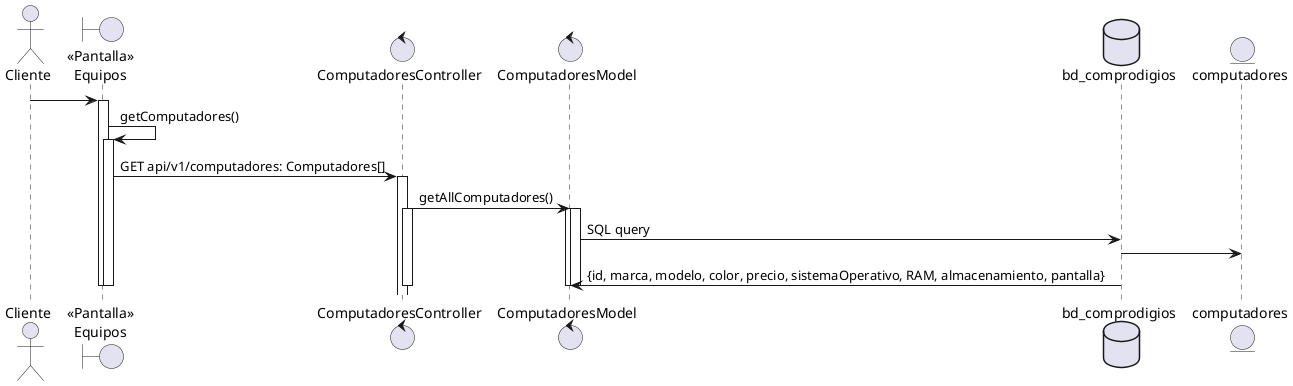 @startuml
actor "Cliente" as actorCliente
boundary "<<Pantalla>>\nEquipos" as boundryPantallaEquipos

actorCliente -> boundryPantallaEquipos
activate boundryPantallaEquipos
   boundryPantallaEquipos -> boundryPantallaEquipos: getComputadores()
    activate boundryPantallaEquipos
        control "ComputadoresController" as computadoresController
            control "ComputadoresModel" as computadoresModel
           boundryPantallaEquipos -> computadoresController: GET api/v1/computadores: Computadores[]
            activate computadoresController
                computadoresController -> computadoresModel: getAllComputadores()
                activate computadoresController
                    database "bd_comprodigios" as dbComprodigios
                    entity computadores
                    activate computadoresModel
                        activate computadoresModel
                            computadoresModel -> dbComprodigios: SQL query
                            dbComprodigios -> computadores
                            dbComprodigios -> computadoresModel: {id, marca, modelo, color, precio, sistemaOperativo, RAM, almacenamiento, pantalla}
                        deactivate

                    deactivate
                deactivate
        deactivate
    deactivate
deactivate